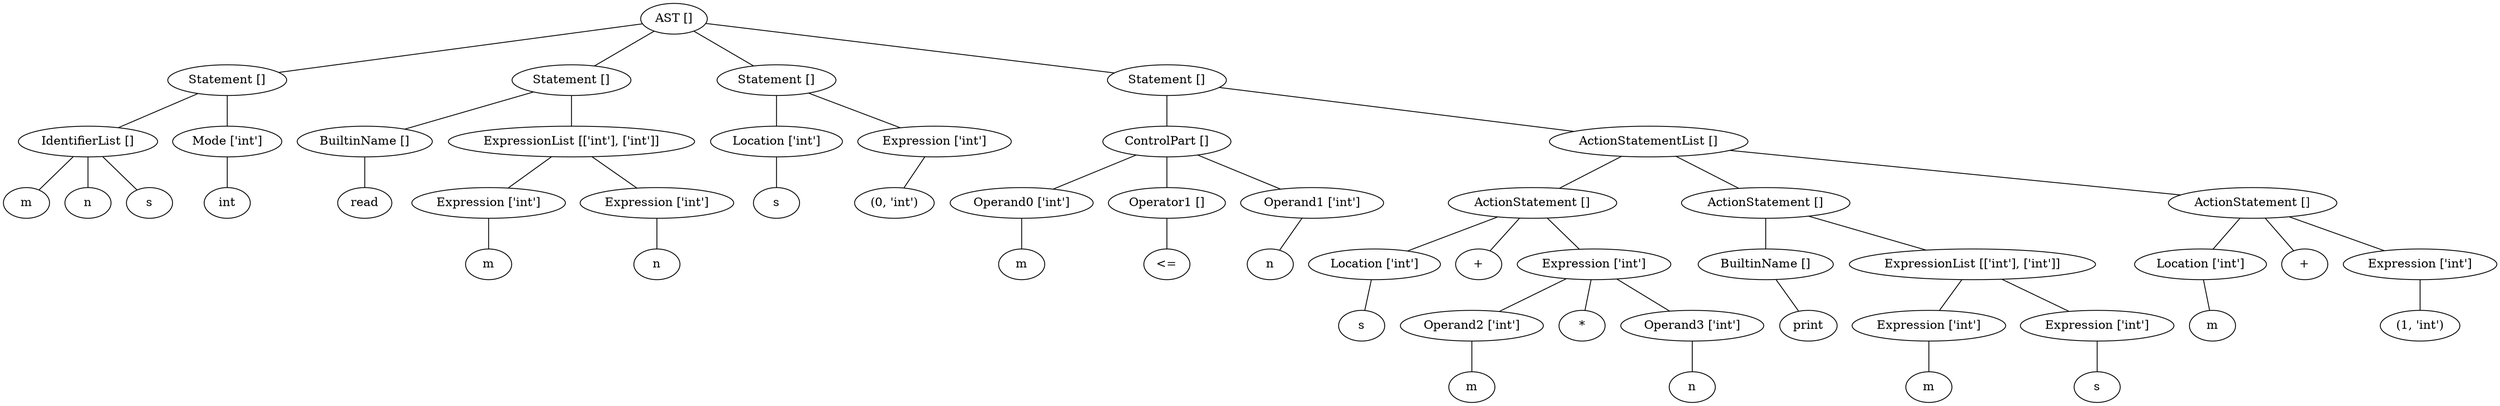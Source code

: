 graph G {
140556981923344 [label="AST []"];
140556981920320 [label="AST []"];
140556981923344 -- 140556981920320;
140556981920320 [label="Statement []"];
140556981921048 [label="Statement []"];
140556981920320 -- 140556981921048;
140556981921048 [label="IdentifierList []"];
10337249441938216622 [label=m];
140556981921048 -- 10337249441938216622;
10769723786003218682 [label=n];
140556981921048 -- 10769723786003218682;
11744841309373777031 [label=s];
140556981921048 -- 11744841309373777031;
140556981921104 [label="Statement []"];
140556981920320 -- 140556981921104;
140556981921104 [label="Mode ['int']"];
13006398767962959329 [label=int];
140556981921104 -- 13006398767962959329;
140556981921384 [label="AST []"];
140556981923344 -- 140556981921384;
140556981921384 [label="Statement []"];
140556981921160 [label="Statement []"];
140556981921384 -- 140556981921160;
140556981921160 [label="BuiltinName []"];
10438255511912848820 [label=read];
140556981921160 -- 10438255511912848820;
140556981922840 [label="Statement []"];
140556981921384 -- 140556981922840;
140556981922840 [label="ExpressionList [['int'], ['int']]"];
140556981921720 [label="ExpressionList [['int'], ['int']]"];
140556981922840 -- 140556981921720;
140556981921720 [label="Expression ['int']"];
13215982545051823705 [label=m];
140556981921720 -- 13215982545051823705;
140556981922728 [label="ExpressionList [['int'], ['int']]"];
140556981922840 -- 140556981922728;
140556981922728 [label="Expression ['int']"];
10338650411224002087 [label=n];
140556981922728 -- 10338650411224002087;
140556981923288 [label="AST []"];
140556981923344 -- 140556981923288;
140556981923288 [label="Statement []"];
140556981920432 [label="Statement []"];
140556981923288 -- 140556981920432;
140556981920432 [label="Location ['int']"];
13327244887360656662 [label=s];
140556981920432 -- 13327244887360656662;
140556981923680 [label="Statement []"];
140556981923288 -- 140556981923680;
140556981923680 [label="Expression ['int']"];
12960347732396572020 [label="(0, 'int')"];
140556981923680 -- 12960347732396572020;
140556981856296 [label="AST []"];
140556981923344 -- 140556981856296;
140556981856296 [label="Statement []"];
140556981856072 [label="Statement []"];
140556981856296 -- 140556981856072;
140556981856072 [label="ControlPart []"];
140556981856352 [label="ControlPart []"];
140556981856072 -- 140556981856352;
140556981856352 [label="Operand0 ['int']"];
11525608999110508942 [label=m];
140556981856352 -- 11525608999110508942;
140556981856128 [label="ControlPart []"];
140556981856072 -- 140556981856128;
140556981856128 [label="Operator1 []"];
10478921669186332867 [label="<="];
140556981856128 -- 10478921669186332867;
140556981856856 [label="ControlPart []"];
140556981856072 -- 140556981856856;
140556981856856 [label="Operand1 ['int']"];
13081128291959395316 [label=n];
140556981856856 -- 13081128291959395316;
140556951481256 [label="Statement []"];
140556981856296 -- 140556951481256;
140556951481256 [label="ActionStatementList []"];
140556981858144 [label="ActionStatementList []"];
140556951481256 -- 140556981858144;
140556981858144 [label="ActionStatement []"];
140556981857248 [label="ActionStatement []"];
140556981858144 -- 140556981857248;
140556981857248 [label="Location ['int']"];
12998610720546822947 [label=s];
140556981857248 -- 12998610720546822947;
12936404621013693390 [label="+"];
140556981858144 -- 12936404621013693390;
140556981858200 [label="ActionStatement []"];
140556981858144 -- 140556981858200;
140556981858200 [label="Expression ['int']"];
140556981857528 [label="Expression ['int']"];
140556981858200 -- 140556981857528;
140556981857528 [label="Operand2 ['int']"];
9956076935639448198 [label=m];
140556981857528 -- 9956076935639448198;
12084935916757712147 [label="*"];
140556981858200 -- 12084935916757712147;
140556981857696 [label="Expression ['int']"];
140556981858200 -- 140556981857696;
140556981857696 [label="Operand3 ['int']"];
10660266033289115216 [label=n];
140556981857696 -- 10660266033289115216;
140556982323744 [label="ActionStatementList []"];
140556951481256 -- 140556982323744;
140556982323744 [label="ActionStatement []"];
140556981857192 [label="ActionStatement []"];
140556982323744 -- 140556981857192;
140556981857192 [label="BuiltinName []"];
12750068446654171201 [label=print];
140556981857192 -- 12750068446654171201;
140556951249696 [label="ActionStatement []"];
140556982323744 -- 140556951249696;
140556951249696 [label="ExpressionList [['int'], ['int']]"];
140556982323688 [label="ExpressionList [['int'], ['int']]"];
140556951249696 -- 140556982323688;
140556982323688 [label="Expression ['int']"];
11694654719443120729 [label=m];
140556982323688 -- 11694654719443120729;
140556951249752 [label="ExpressionList [['int'], ['int']]"];
140556951249696 -- 140556951249752;
140556951249752 [label="Expression ['int']"];
11171572413821834234 [label=s];
140556951249752 -- 11171572413821834234;
140556951481088 [label="ActionStatementList []"];
140556951481256 -- 140556951481088;
140556951481088 [label="ActionStatement []"];
140556981858256 [label="ActionStatement []"];
140556951481088 -- 140556981858256;
140556981858256 [label="Location ['int']"];
13754989765254268549 [label=m];
140556981858256 -- 13754989765254268549;
10708334319842760990 [label="+"];
140556951481088 -- 10708334319842760990;
140556951249528 [label="ActionStatement []"];
140556951481088 -- 140556951249528;
140556951249528 [label="Expression ['int']"];
11885305987667193588 [label="(1, 'int')"];
140556951249528 -- 11885305987667193588;
}
